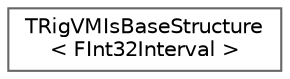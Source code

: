 digraph "Graphical Class Hierarchy"
{
 // INTERACTIVE_SVG=YES
 // LATEX_PDF_SIZE
  bgcolor="transparent";
  edge [fontname=Helvetica,fontsize=10,labelfontname=Helvetica,labelfontsize=10];
  node [fontname=Helvetica,fontsize=10,shape=box,height=0.2,width=0.4];
  rankdir="LR";
  Node0 [id="Node000000",label="TRigVMIsBaseStructure\l\< FInt32Interval \>",height=0.2,width=0.4,color="grey40", fillcolor="white", style="filled",URL="$db/de8/structTRigVMIsBaseStructure_3_01FInt32Interval_01_4.html",tooltip=" "];
}
